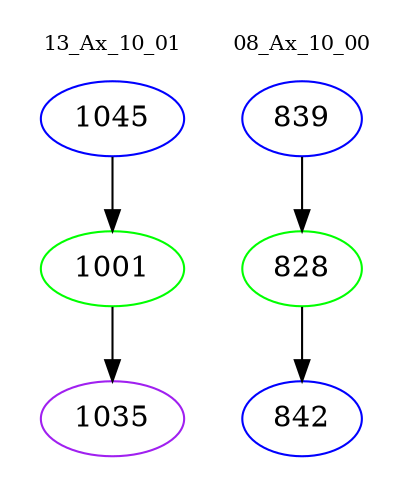 digraph{
subgraph cluster_0 {
color = white
label = "13_Ax_10_01";
fontsize=10;
T0_1045 [label="1045", color="blue"]
T0_1045 -> T0_1001 [color="black"]
T0_1001 [label="1001", color="green"]
T0_1001 -> T0_1035 [color="black"]
T0_1035 [label="1035", color="purple"]
}
subgraph cluster_1 {
color = white
label = "08_Ax_10_00";
fontsize=10;
T1_839 [label="839", color="blue"]
T1_839 -> T1_828 [color="black"]
T1_828 [label="828", color="green"]
T1_828 -> T1_842 [color="black"]
T1_842 [label="842", color="blue"]
}
}
